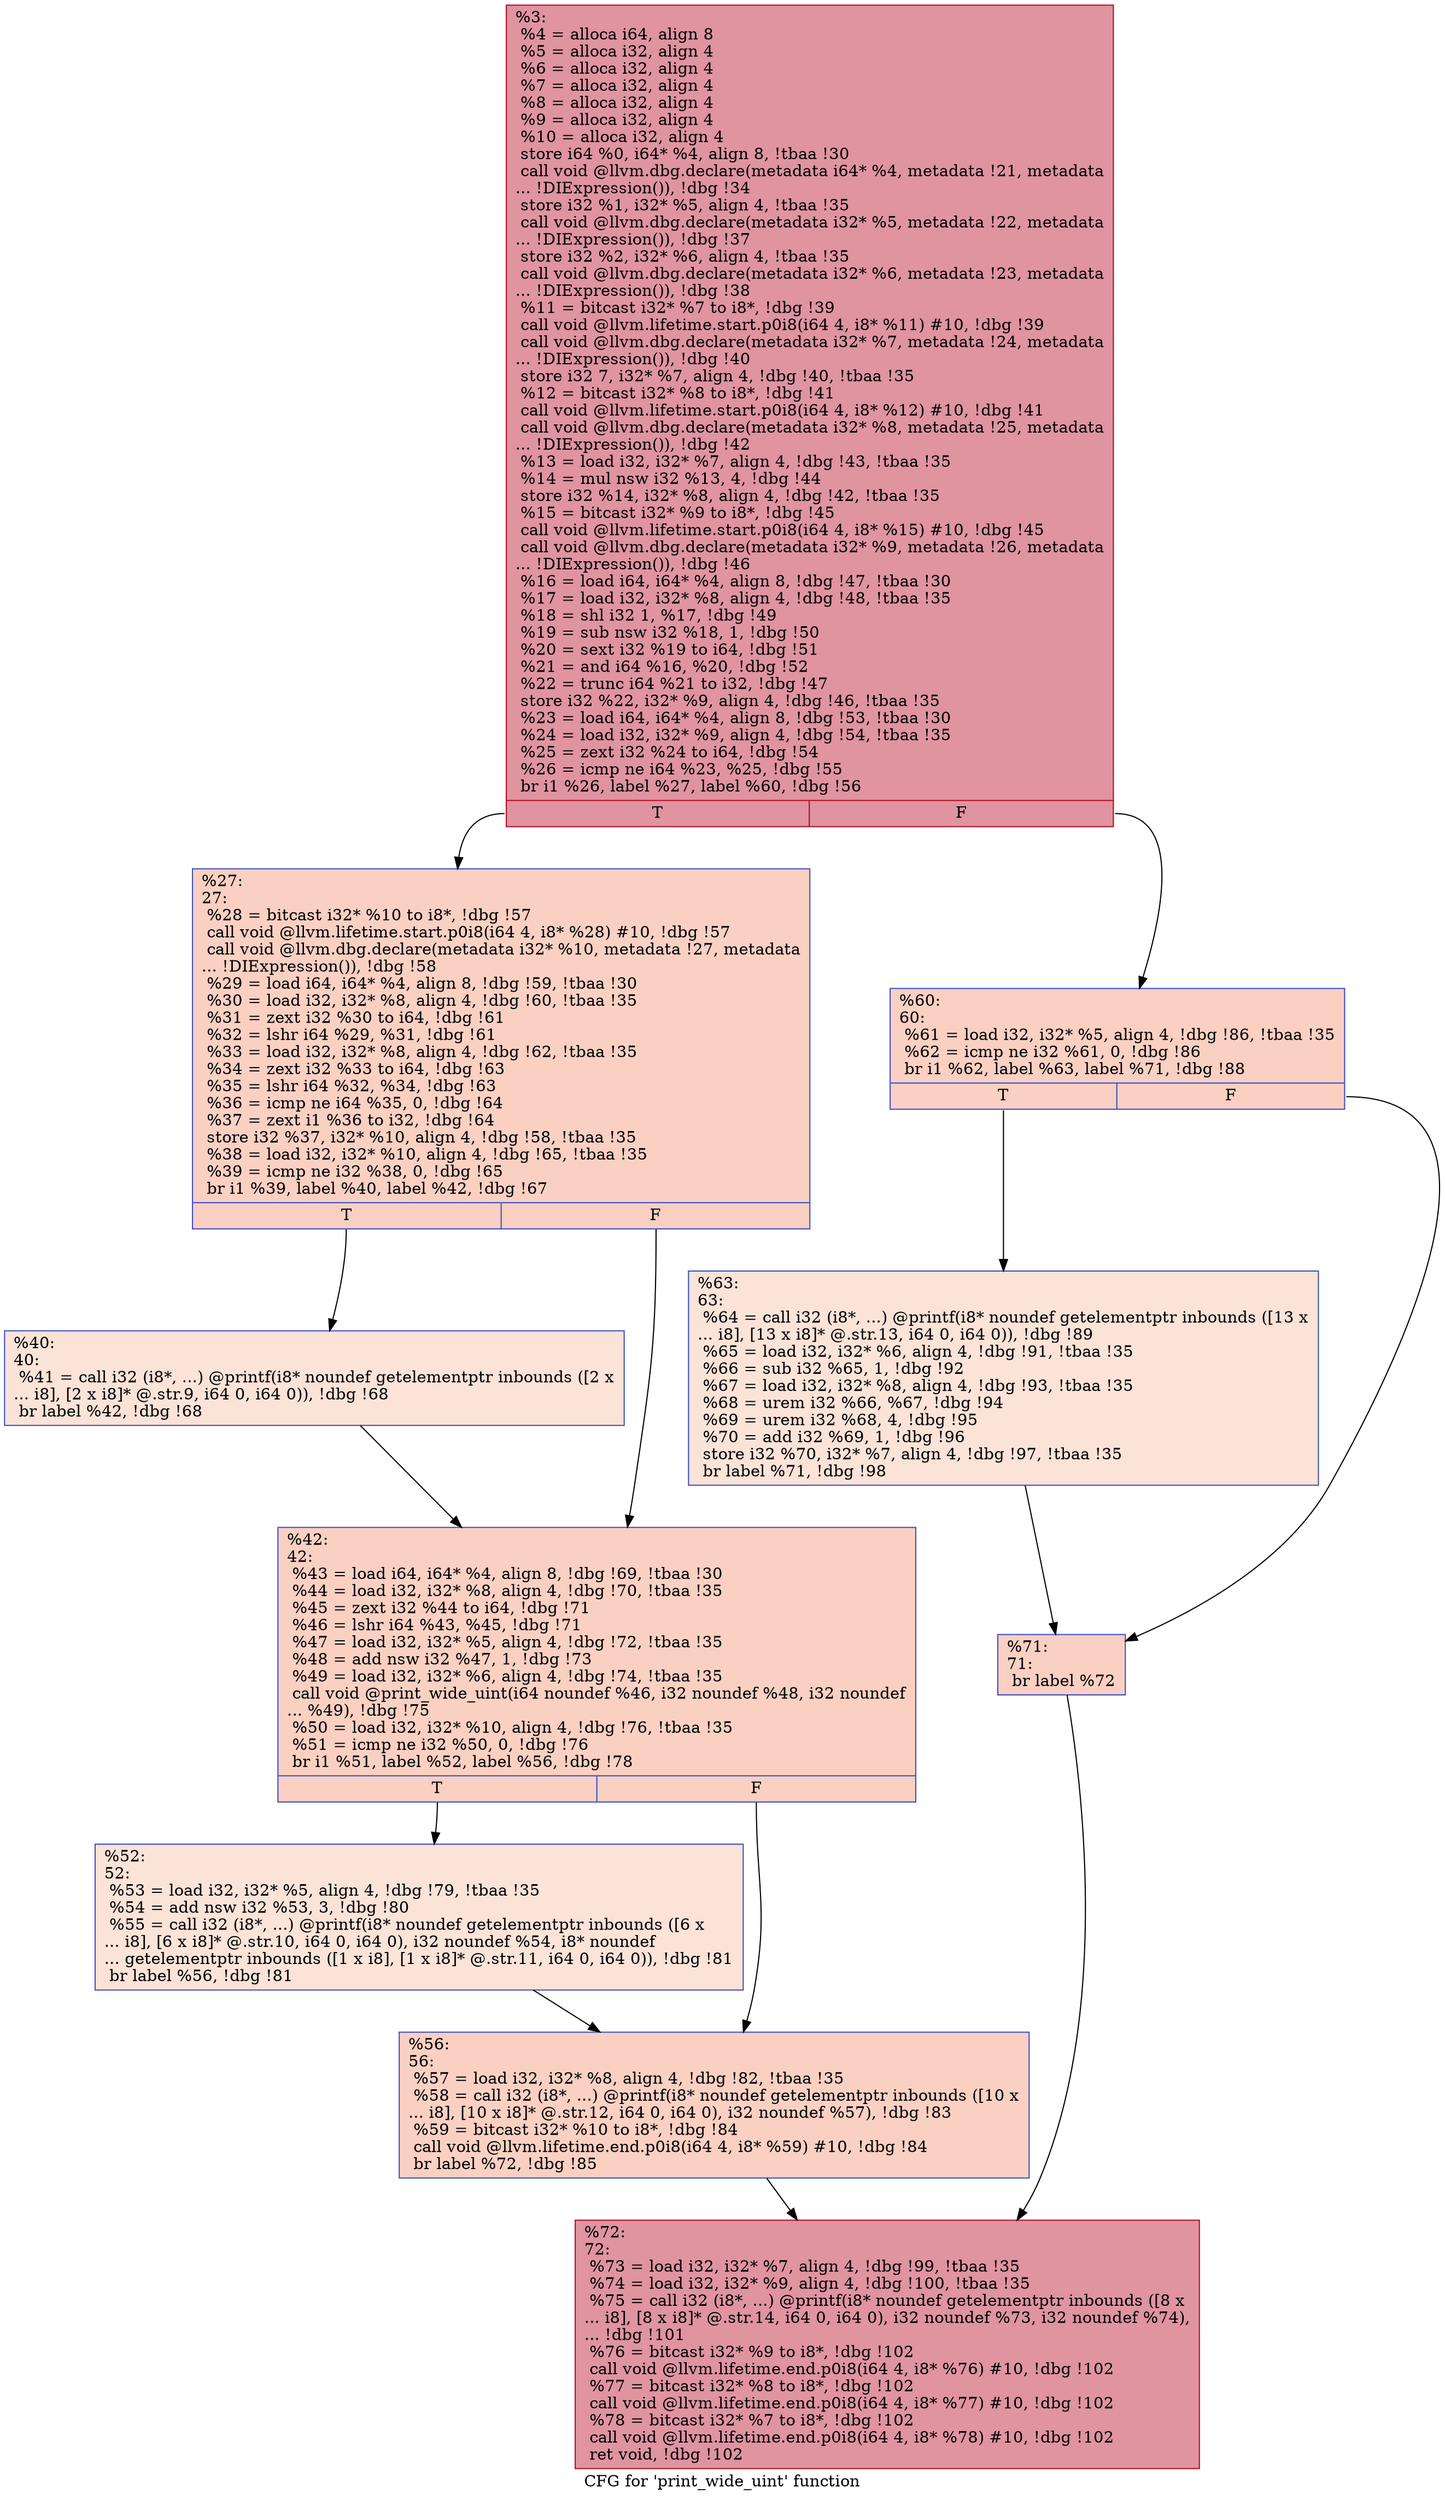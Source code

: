 digraph "CFG for 'print_wide_uint' function" {
	label="CFG for 'print_wide_uint' function";

	Node0x1356160 [shape=record,color="#b70d28ff", style=filled, fillcolor="#b70d2870",label="{%3:\l  %4 = alloca i64, align 8\l  %5 = alloca i32, align 4\l  %6 = alloca i32, align 4\l  %7 = alloca i32, align 4\l  %8 = alloca i32, align 4\l  %9 = alloca i32, align 4\l  %10 = alloca i32, align 4\l  store i64 %0, i64* %4, align 8, !tbaa !30\l  call void @llvm.dbg.declare(metadata i64* %4, metadata !21, metadata\l... !DIExpression()), !dbg !34\l  store i32 %1, i32* %5, align 4, !tbaa !35\l  call void @llvm.dbg.declare(metadata i32* %5, metadata !22, metadata\l... !DIExpression()), !dbg !37\l  store i32 %2, i32* %6, align 4, !tbaa !35\l  call void @llvm.dbg.declare(metadata i32* %6, metadata !23, metadata\l... !DIExpression()), !dbg !38\l  %11 = bitcast i32* %7 to i8*, !dbg !39\l  call void @llvm.lifetime.start.p0i8(i64 4, i8* %11) #10, !dbg !39\l  call void @llvm.dbg.declare(metadata i32* %7, metadata !24, metadata\l... !DIExpression()), !dbg !40\l  store i32 7, i32* %7, align 4, !dbg !40, !tbaa !35\l  %12 = bitcast i32* %8 to i8*, !dbg !41\l  call void @llvm.lifetime.start.p0i8(i64 4, i8* %12) #10, !dbg !41\l  call void @llvm.dbg.declare(metadata i32* %8, metadata !25, metadata\l... !DIExpression()), !dbg !42\l  %13 = load i32, i32* %7, align 4, !dbg !43, !tbaa !35\l  %14 = mul nsw i32 %13, 4, !dbg !44\l  store i32 %14, i32* %8, align 4, !dbg !42, !tbaa !35\l  %15 = bitcast i32* %9 to i8*, !dbg !45\l  call void @llvm.lifetime.start.p0i8(i64 4, i8* %15) #10, !dbg !45\l  call void @llvm.dbg.declare(metadata i32* %9, metadata !26, metadata\l... !DIExpression()), !dbg !46\l  %16 = load i64, i64* %4, align 8, !dbg !47, !tbaa !30\l  %17 = load i32, i32* %8, align 4, !dbg !48, !tbaa !35\l  %18 = shl i32 1, %17, !dbg !49\l  %19 = sub nsw i32 %18, 1, !dbg !50\l  %20 = sext i32 %19 to i64, !dbg !51\l  %21 = and i64 %16, %20, !dbg !52\l  %22 = trunc i64 %21 to i32, !dbg !47\l  store i32 %22, i32* %9, align 4, !dbg !46, !tbaa !35\l  %23 = load i64, i64* %4, align 8, !dbg !53, !tbaa !30\l  %24 = load i32, i32* %9, align 4, !dbg !54, !tbaa !35\l  %25 = zext i32 %24 to i64, !dbg !54\l  %26 = icmp ne i64 %23, %25, !dbg !55\l  br i1 %26, label %27, label %60, !dbg !56\l|{<s0>T|<s1>F}}"];
	Node0x1356160:s0 -> Node0x1347970;
	Node0x1356160:s1 -> Node0x1347b00;
	Node0x1347970 [shape=record,color="#3d50c3ff", style=filled, fillcolor="#f3947570",label="{%27:\l27:                                               \l  %28 = bitcast i32* %10 to i8*, !dbg !57\l  call void @llvm.lifetime.start.p0i8(i64 4, i8* %28) #10, !dbg !57\l  call void @llvm.dbg.declare(metadata i32* %10, metadata !27, metadata\l... !DIExpression()), !dbg !58\l  %29 = load i64, i64* %4, align 8, !dbg !59, !tbaa !30\l  %30 = load i32, i32* %8, align 4, !dbg !60, !tbaa !35\l  %31 = zext i32 %30 to i64, !dbg !61\l  %32 = lshr i64 %29, %31, !dbg !61\l  %33 = load i32, i32* %8, align 4, !dbg !62, !tbaa !35\l  %34 = zext i32 %33 to i64, !dbg !63\l  %35 = lshr i64 %32, %34, !dbg !63\l  %36 = icmp ne i64 %35, 0, !dbg !64\l  %37 = zext i1 %36 to i32, !dbg !64\l  store i32 %37, i32* %10, align 4, !dbg !58, !tbaa !35\l  %38 = load i32, i32* %10, align 4, !dbg !65, !tbaa !35\l  %39 = icmp ne i32 %38, 0, !dbg !65\l  br i1 %39, label %40, label %42, !dbg !67\l|{<s0>T|<s1>F}}"];
	Node0x1347970:s0 -> Node0x13479c0;
	Node0x1347970:s1 -> Node0x1347a10;
	Node0x13479c0 [shape=record,color="#3d50c3ff", style=filled, fillcolor="#f6bfa670",label="{%40:\l40:                                               \l  %41 = call i32 (i8*, ...) @printf(i8* noundef getelementptr inbounds ([2 x\l... i8], [2 x i8]* @.str.9, i64 0, i64 0)), !dbg !68\l  br label %42, !dbg !68\l}"];
	Node0x13479c0 -> Node0x1347a10;
	Node0x1347a10 [shape=record,color="#3d50c3ff", style=filled, fillcolor="#f3947570",label="{%42:\l42:                                               \l  %43 = load i64, i64* %4, align 8, !dbg !69, !tbaa !30\l  %44 = load i32, i32* %8, align 4, !dbg !70, !tbaa !35\l  %45 = zext i32 %44 to i64, !dbg !71\l  %46 = lshr i64 %43, %45, !dbg !71\l  %47 = load i32, i32* %5, align 4, !dbg !72, !tbaa !35\l  %48 = add nsw i32 %47, 1, !dbg !73\l  %49 = load i32, i32* %6, align 4, !dbg !74, !tbaa !35\l  call void @print_wide_uint(i64 noundef %46, i32 noundef %48, i32 noundef\l... %49), !dbg !75\l  %50 = load i32, i32* %10, align 4, !dbg !76, !tbaa !35\l  %51 = icmp ne i32 %50, 0, !dbg !76\l  br i1 %51, label %52, label %56, !dbg !78\l|{<s0>T|<s1>F}}"];
	Node0x1347a10:s0 -> Node0x1347a60;
	Node0x1347a10:s1 -> Node0x1347ab0;
	Node0x1347a60 [shape=record,color="#3d50c3ff", style=filled, fillcolor="#f6bfa670",label="{%52:\l52:                                               \l  %53 = load i32, i32* %5, align 4, !dbg !79, !tbaa !35\l  %54 = add nsw i32 %53, 3, !dbg !80\l  %55 = call i32 (i8*, ...) @printf(i8* noundef getelementptr inbounds ([6 x\l... i8], [6 x i8]* @.str.10, i64 0, i64 0), i32 noundef %54, i8* noundef\l... getelementptr inbounds ([1 x i8], [1 x i8]* @.str.11, i64 0, i64 0)), !dbg !81\l  br label %56, !dbg !81\l}"];
	Node0x1347a60 -> Node0x1347ab0;
	Node0x1347ab0 [shape=record,color="#3d50c3ff", style=filled, fillcolor="#f3947570",label="{%56:\l56:                                               \l  %57 = load i32, i32* %8, align 4, !dbg !82, !tbaa !35\l  %58 = call i32 (i8*, ...) @printf(i8* noundef getelementptr inbounds ([10 x\l... i8], [10 x i8]* @.str.12, i64 0, i64 0), i32 noundef %57), !dbg !83\l  %59 = bitcast i32* %10 to i8*, !dbg !84\l  call void @llvm.lifetime.end.p0i8(i64 4, i8* %59) #10, !dbg !84\l  br label %72, !dbg !85\l}"];
	Node0x1347ab0 -> Node0x1347bf0;
	Node0x1347b00 [shape=record,color="#3d50c3ff", style=filled, fillcolor="#f3947570",label="{%60:\l60:                                               \l  %61 = load i32, i32* %5, align 4, !dbg !86, !tbaa !35\l  %62 = icmp ne i32 %61, 0, !dbg !86\l  br i1 %62, label %63, label %71, !dbg !88\l|{<s0>T|<s1>F}}"];
	Node0x1347b00:s0 -> Node0x1347b50;
	Node0x1347b00:s1 -> Node0x1347ba0;
	Node0x1347b50 [shape=record,color="#3d50c3ff", style=filled, fillcolor="#f6bfa670",label="{%63:\l63:                                               \l  %64 = call i32 (i8*, ...) @printf(i8* noundef getelementptr inbounds ([13 x\l... i8], [13 x i8]* @.str.13, i64 0, i64 0)), !dbg !89\l  %65 = load i32, i32* %6, align 4, !dbg !91, !tbaa !35\l  %66 = sub i32 %65, 1, !dbg !92\l  %67 = load i32, i32* %8, align 4, !dbg !93, !tbaa !35\l  %68 = urem i32 %66, %67, !dbg !94\l  %69 = urem i32 %68, 4, !dbg !95\l  %70 = add i32 %69, 1, !dbg !96\l  store i32 %70, i32* %7, align 4, !dbg !97, !tbaa !35\l  br label %71, !dbg !98\l}"];
	Node0x1347b50 -> Node0x1347ba0;
	Node0x1347ba0 [shape=record,color="#3d50c3ff", style=filled, fillcolor="#f3947570",label="{%71:\l71:                                               \l  br label %72\l}"];
	Node0x1347ba0 -> Node0x1347bf0;
	Node0x1347bf0 [shape=record,color="#b70d28ff", style=filled, fillcolor="#b70d2870",label="{%72:\l72:                                               \l  %73 = load i32, i32* %7, align 4, !dbg !99, !tbaa !35\l  %74 = load i32, i32* %9, align 4, !dbg !100, !tbaa !35\l  %75 = call i32 (i8*, ...) @printf(i8* noundef getelementptr inbounds ([8 x\l... i8], [8 x i8]* @.str.14, i64 0, i64 0), i32 noundef %73, i32 noundef %74),\l... !dbg !101\l  %76 = bitcast i32* %9 to i8*, !dbg !102\l  call void @llvm.lifetime.end.p0i8(i64 4, i8* %76) #10, !dbg !102\l  %77 = bitcast i32* %8 to i8*, !dbg !102\l  call void @llvm.lifetime.end.p0i8(i64 4, i8* %77) #10, !dbg !102\l  %78 = bitcast i32* %7 to i8*, !dbg !102\l  call void @llvm.lifetime.end.p0i8(i64 4, i8* %78) #10, !dbg !102\l  ret void, !dbg !102\l}"];
}
